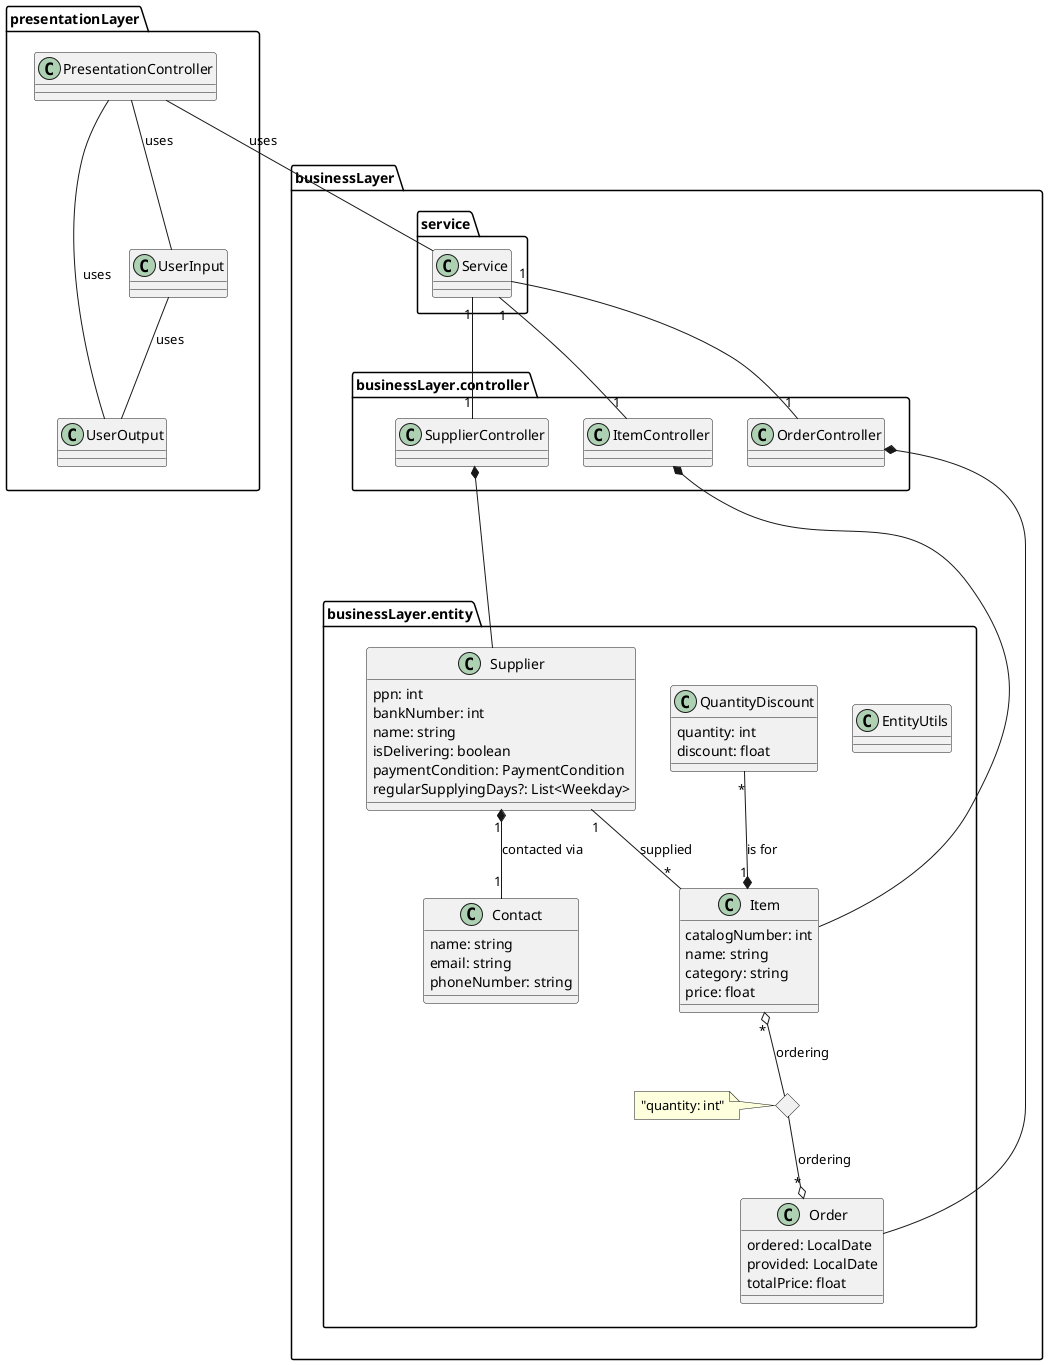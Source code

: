 @startuml

package presentationLayer {
	PresentationController -- UserInput: uses
	PresentationController -- UserOutput: uses
	UserInput -- UserOutput: uses
}

package businessLayer {
	
	package businessLayer.entity as entity {
		
		class EntityUtils
		
		class Supplier {
			ppn: int
			bankNumber: int
			name: string
			isDelivering: boolean
			paymentCondition: PaymentCondition
			regularSupplyingDays?: List<Weekday>
		}
		
		class Contact {
			name: string
			email: string
			phoneNumber: string
		}
		
		class Order {
			ordered: LocalDate
			provided: LocalDate
			totalPrice: float
		}
		
		class Item {
			catalogNumber: int
			name: string
			category: string
			price: float
		}
		
		class QuantityDiscount {
			quantity: int
			discount: float
		}
		
		Supplier "1" *-- "1" Contact: "contacted via"
		
		QuantityDiscount "*" --* "1" Item: "is for"
		
		<>   item_order_link_node
		Item "*" o--  item_order_link_node: ordering
		item_order_link_node  --o "*" Order: ordering
		note left of item_order_link_node: "quantity: int"
		
		Supplier "1" -- "*" Item: supplied
	}
	
	package businessLayer.controller as ctrl {
		class SupplierController {
		
		}
		
		class OrderController {
		
		}
		
		class ItemController {
		
		}
		
		SupplierController *-- Supplier
		ItemController *-- Item
		OrderController *-- Order
	}
	
	package businessLayer.service {
		class Service
		
		Service "1" -- "1" SupplierController
		Service "1" -- "1" OrderController
		Service "1" -- "1" ItemController
	}
	
	ctrl --[hidden]-> entity
}

	PresentationController -- Service: uses
	Service -[hidden]-> presentationLayer
@enduml